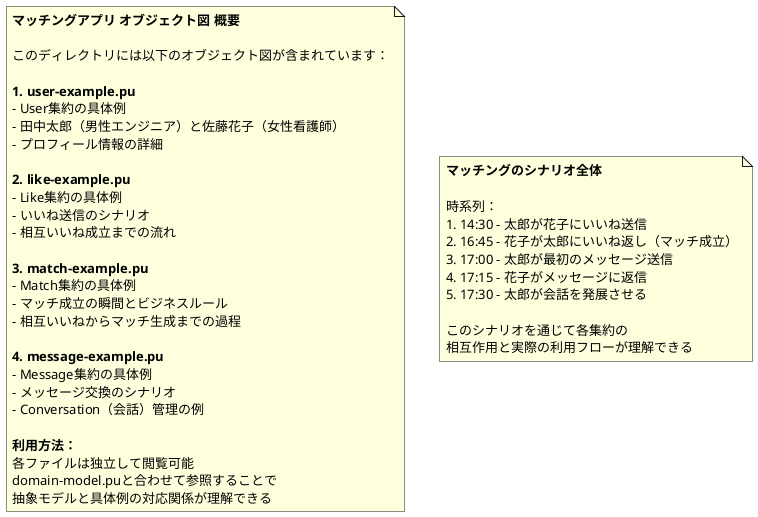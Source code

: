 @startuml object-overview
' オブジェクト図の概要とファイル構成

note as overview
  **マッチングアプリ オブジェクト図 概要**
  
  このディレクトリには以下のオブジェクト図が含まれています：
  
  **1. user-example.pu**
  - User集約の具体例
  - 田中太郎（男性エンジニア）と佐藤花子（女性看護師）
  - プロフィール情報の詳細
  
  **2. like-example.pu**
  - Like集約の具体例
  - いいね送信のシナリオ
  - 相互いいね成立までの流れ
  
  **3. match-example.pu**
  - Match集約の具体例
  - マッチ成立の瞬間とビジネスルール
  - 相互いいねからマッチ生成までの過程
  
  **4. message-example.pu**
  - Message集約の具体例
  - メッセージ交換のシナリオ
  - Conversation（会話）管理の例
  
  **利用方法：**
  各ファイルは独立して閲覧可能
  domain-model.puと合わせて参照することで
  抽象モデルと具体例の対応関係が理解できる
end note

note as scenario
  **マッチングのシナリオ全体**
  
  時系列：
  1. 14:30 - 太郎が花子にいいね送信
  2. 16:45 - 花子が太郎にいいね返し（マッチ成立）
  3. 17:00 - 太郎が最初のメッセージ送信
  4. 17:15 - 花子がメッセージに返信
  5. 17:30 - 太郎が会話を発展させる
  
  このシナリオを通じて各集約の
  相互作用と実際の利用フローが理解できる
end note

@enduml
